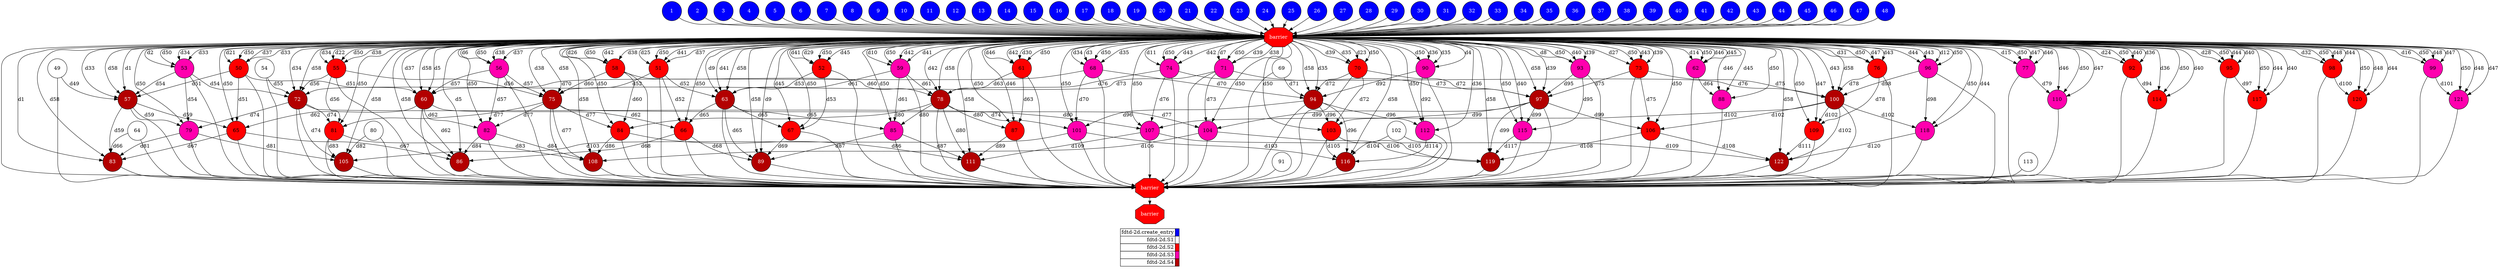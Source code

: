 digraph {
  rankdir=TB;
  labeljust="l";
  subgraph dependence_graph {
    ranksep=0.20;
    node[height=0.75];

1[shape=circle, style=filled fillcolor="#0000ff" fontcolor="#ffffff"];
2[shape=circle, style=filled fillcolor="#0000ff" fontcolor="#ffffff"];
3[shape=circle, style=filled fillcolor="#0000ff" fontcolor="#ffffff"];
4[shape=circle, style=filled fillcolor="#0000ff" fontcolor="#ffffff"];
5[shape=circle, style=filled fillcolor="#0000ff" fontcolor="#ffffff"];
6[shape=circle, style=filled fillcolor="#0000ff" fontcolor="#ffffff"];
7[shape=circle, style=filled fillcolor="#0000ff" fontcolor="#ffffff"];
8[shape=circle, style=filled fillcolor="#0000ff" fontcolor="#ffffff"];
9[shape=circle, style=filled fillcolor="#0000ff" fontcolor="#ffffff"];
10[shape=circle, style=filled fillcolor="#0000ff" fontcolor="#ffffff"];
11[shape=circle, style=filled fillcolor="#0000ff" fontcolor="#ffffff"];
12[shape=circle, style=filled fillcolor="#0000ff" fontcolor="#ffffff"];
13[shape=circle, style=filled fillcolor="#0000ff" fontcolor="#ffffff"];
14[shape=circle, style=filled fillcolor="#0000ff" fontcolor="#ffffff"];
15[shape=circle, style=filled fillcolor="#0000ff" fontcolor="#ffffff"];
16[shape=circle, style=filled fillcolor="#0000ff" fontcolor="#ffffff"];
17[shape=circle, style=filled fillcolor="#0000ff" fontcolor="#ffffff"];
18[shape=circle, style=filled fillcolor="#0000ff" fontcolor="#ffffff"];
19[shape=circle, style=filled fillcolor="#0000ff" fontcolor="#ffffff"];
20[shape=circle, style=filled fillcolor="#0000ff" fontcolor="#ffffff"];
21[shape=circle, style=filled fillcolor="#0000ff" fontcolor="#ffffff"];
22[shape=circle, style=filled fillcolor="#0000ff" fontcolor="#ffffff"];
23[shape=circle, style=filled fillcolor="#0000ff" fontcolor="#ffffff"];
24[shape=circle, style=filled fillcolor="#0000ff" fontcolor="#ffffff"];
25[shape=circle, style=filled fillcolor="#0000ff" fontcolor="#ffffff"];
26[shape=circle, style=filled fillcolor="#0000ff" fontcolor="#ffffff"];
27[shape=circle, style=filled fillcolor="#0000ff" fontcolor="#ffffff"];
28[shape=circle, style=filled fillcolor="#0000ff" fontcolor="#ffffff"];
29[shape=circle, style=filled fillcolor="#0000ff" fontcolor="#ffffff"];
30[shape=circle, style=filled fillcolor="#0000ff" fontcolor="#ffffff"];
31[shape=circle, style=filled fillcolor="#0000ff" fontcolor="#ffffff"];
32[shape=circle, style=filled fillcolor="#0000ff" fontcolor="#ffffff"];
33[shape=circle, style=filled fillcolor="#0000ff" fontcolor="#ffffff"];
34[shape=circle, style=filled fillcolor="#0000ff" fontcolor="#ffffff"];
35[shape=circle, style=filled fillcolor="#0000ff" fontcolor="#ffffff"];
36[shape=circle, style=filled fillcolor="#0000ff" fontcolor="#ffffff"];
37[shape=circle, style=filled fillcolor="#0000ff" fontcolor="#ffffff"];
38[shape=circle, style=filled fillcolor="#0000ff" fontcolor="#ffffff"];
39[shape=circle, style=filled fillcolor="#0000ff" fontcolor="#ffffff"];
40[shape=circle, style=filled fillcolor="#0000ff" fontcolor="#ffffff"];
41[shape=circle, style=filled fillcolor="#0000ff" fontcolor="#ffffff"];
42[shape=circle, style=filled fillcolor="#0000ff" fontcolor="#ffffff"];
43[shape=circle, style=filled fillcolor="#0000ff" fontcolor="#ffffff"];
44[shape=circle, style=filled fillcolor="#0000ff" fontcolor="#ffffff"];
45[shape=circle, style=filled fillcolor="#0000ff" fontcolor="#ffffff"];
46[shape=circle, style=filled fillcolor="#0000ff" fontcolor="#ffffff"];
47[shape=circle, style=filled fillcolor="#0000ff" fontcolor="#ffffff"];
48[shape=circle, style=filled fillcolor="#0000ff" fontcolor="#ffffff"];
Synchro1[label="barrier", shape=octagon, style=filled fillcolor="#ff0000" fontcolor="#FFFFFF"];
12 -> Synchro1;
35 -> Synchro1;
20 -> Synchro1;
3 -> Synchro1;
30 -> Synchro1;
40 -> Synchro1;
48 -> Synchro1;
25 -> Synchro1;
47 -> Synchro1;
29 -> Synchro1;
23 -> Synchro1;
37 -> Synchro1;
42 -> Synchro1;
45 -> Synchro1;
11 -> Synchro1;
18 -> Synchro1;
2 -> Synchro1;
41 -> Synchro1;
14 -> Synchro1;
43 -> Synchro1;
27 -> Synchro1;
21 -> Synchro1;
26 -> Synchro1;
32 -> Synchro1;
39 -> Synchro1;
4 -> Synchro1;
8 -> Synchro1;
1 -> Synchro1;
6 -> Synchro1;
19 -> Synchro1;
33 -> Synchro1;
13 -> Synchro1;
15 -> Synchro1;
7 -> Synchro1;
28 -> Synchro1;
31 -> Synchro1;
9 -> Synchro1;
44 -> Synchro1;
5 -> Synchro1;
34 -> Synchro1;
46 -> Synchro1;
22 -> Synchro1;
36 -> Synchro1;
24 -> Synchro1;
10 -> Synchro1;
16 -> Synchro1;
17 -> Synchro1;
38 -> Synchro1;
49[shape=circle, style=filled fillcolor="#ffffff" fontcolor="#000000"];
50[shape=circle, style=filled fillcolor="#ff0000" fontcolor="#000000"];
Synchro1 -> 50[ label="d21" ];
Synchro1 -> 50[ label="d50" ];
Synchro1 -> 50[ label="d37" ];
Synchro1 -> 50[ label="d33" ];
51[shape=circle, style=filled fillcolor="#ff0000" fontcolor="#000000"];
Synchro1 -> 51[ label="d25" ];
Synchro1 -> 51[ label="d50" ];
Synchro1 -> 51[ label="d41" ];
Synchro1 -> 51[ label="d37" ];
52[shape=circle, style=filled fillcolor="#ff0000" fontcolor="#000000"];
Synchro1 -> 52[ label="d29" ];
Synchro1 -> 52[ label="d50" ];
Synchro1 -> 52[ label="d45" ];
Synchro1 -> 52[ label="d41" ];
53[shape=circle, style=filled fillcolor="#ff00ae" fontcolor="#000000"];
Synchro1 -> 53[ label="d2" ];
Synchro1 -> 53[ label="d50" ];
Synchro1 -> 53[ label="d34" ];
Synchro1 -> 53[ label="d33" ];
54[shape=circle, style=filled fillcolor="#ffffff" fontcolor="#000000"];
55[shape=circle, style=filled fillcolor="#ff0000" fontcolor="#000000"];
Synchro1 -> 55[ label="d22" ];
Synchro1 -> 55[ label="d50" ];
Synchro1 -> 55[ label="d38" ];
Synchro1 -> 55[ label="d34" ];
56[shape=circle, style=filled fillcolor="#ff00ae" fontcolor="#000000"];
Synchro1 -> 56[ label="d6" ];
Synchro1 -> 56[ label="d50" ];
Synchro1 -> 56[ label="d38" ];
Synchro1 -> 56[ label="d37" ];
57[shape=circle, style=filled fillcolor="#b30000" fontcolor="#ffffff"];
Synchro1 -> 57[ label="d33" ];
Synchro1 -> 57[ label="d58" ];
53 -> 57[ label="d54" ];
Synchro1 -> 57[ label="d1" ];
50 -> 57[ label="d51" ];
49 -> 57[ label="d49" ];
58[shape=circle, style=filled fillcolor="#ff0000" fontcolor="#000000"];
Synchro1 -> 58[ label="d26" ];
Synchro1 -> 58[ label="d50" ];
Synchro1 -> 58[ label="d42" ];
Synchro1 -> 58[ label="d38" ];
59[shape=circle, style=filled fillcolor="#ff00ae" fontcolor="#000000"];
Synchro1 -> 59[ label="d10" ];
Synchro1 -> 59[ label="d50" ];
Synchro1 -> 59[ label="d42" ];
Synchro1 -> 59[ label="d41" ];
60[shape=circle, style=filled fillcolor="#b30000" fontcolor="#ffffff"];
Synchro1 -> 60[ label="d37" ];
Synchro1 -> 60[ label="d58" ];
56 -> 60[ label="d57" ];
Synchro1 -> 60[ label="d5" ];
51 -> 60[ label="d52" ];
50 -> 60[ label="d51" ];
61[shape=circle, style=filled fillcolor="#ff0000" fontcolor="#000000"];
Synchro1 -> 61[ label="d30" ];
Synchro1 -> 61[ label="d50" ];
Synchro1 -> 61[ label="d46" ];
Synchro1 -> 61[ label="d42" ];
62[shape=circle, style=filled fillcolor="#ff00ae" fontcolor="#000000"];
Synchro1 -> 62[ label="d14" ];
Synchro1 -> 62[ label="d50" ];
Synchro1 -> 62[ label="d46" ];
Synchro1 -> 62[ label="d45" ];
63[shape=circle, style=filled fillcolor="#b30000" fontcolor="#ffffff"];
Synchro1 -> 63[ label="d41" ];
Synchro1 -> 63[ label="d58" ];
59 -> 63[ label="d61" ];
Synchro1 -> 63[ label="d9" ];
52 -> 63[ label="d53" ];
51 -> 63[ label="d52" ];
64[shape=circle, style=filled fillcolor="#ffffff" fontcolor="#000000"];
65[shape=circle, style=filled fillcolor="#ff0000" fontcolor="#000000"];
50 -> 65[ label="d51" ];
Synchro1 -> 65[ label="d50" ];
60 -> 65[ label="d62" ];
57 -> 65[ label="d59" ];
66[shape=circle, style=filled fillcolor="#ff0000" fontcolor="#000000"];
51 -> 66[ label="d52" ];
Synchro1 -> 66[ label="d50" ];
63 -> 66[ label="d65" ];
60 -> 66[ label="d62" ];
67[shape=circle, style=filled fillcolor="#ff0000" fontcolor="#000000"];
52 -> 67[ label="d53" ];
Synchro1 -> 67[ label="d50" ];
Synchro1 -> 67[ label="d45" ];
63 -> 67[ label="d65" ];
68[shape=circle, style=filled fillcolor="#ff00ae" fontcolor="#000000"];
Synchro1 -> 68[ label="d3" ];
Synchro1 -> 68[ label="d50" ];
Synchro1 -> 68[ label="d35" ];
Synchro1 -> 68[ label="d34" ];
69[shape=circle, style=filled fillcolor="#ffffff" fontcolor="#000000"];
70[shape=circle, style=filled fillcolor="#ff0000" fontcolor="#000000"];
Synchro1 -> 70[ label="d23" ];
Synchro1 -> 70[ label="d50" ];
Synchro1 -> 70[ label="d39" ];
Synchro1 -> 70[ label="d35" ];
71[shape=circle, style=filled fillcolor="#ff00ae" fontcolor="#000000"];
Synchro1 -> 71[ label="d7" ];
Synchro1 -> 71[ label="d50" ];
Synchro1 -> 71[ label="d39" ];
Synchro1 -> 71[ label="d38" ];
72[shape=circle, style=filled fillcolor="#b30000" fontcolor="#ffffff"];
Synchro1 -> 72[ label="d34" ];
Synchro1 -> 72[ label="d58" ];
68 -> 72[ label="d70" ];
53 -> 72[ label="d54" ];
55 -> 72[ label="d56" ];
54 -> 72[ label="d55" ];
73[shape=circle, style=filled fillcolor="#ff0000" fontcolor="#000000"];
Synchro1 -> 73[ label="d27" ];
Synchro1 -> 73[ label="d50" ];
Synchro1 -> 73[ label="d43" ];
Synchro1 -> 73[ label="d39" ];
74[shape=circle, style=filled fillcolor="#ff00ae" fontcolor="#000000"];
Synchro1 -> 74[ label="d11" ];
Synchro1 -> 74[ label="d50" ];
Synchro1 -> 74[ label="d43" ];
Synchro1 -> 74[ label="d42" ];
75[shape=circle, style=filled fillcolor="#b30000" fontcolor="#ffffff"];
Synchro1 -> 75[ label="d38" ];
Synchro1 -> 75[ label="d58" ];
71 -> 75[ label="d73" ];
56 -> 75[ label="d57" ];
58 -> 75[ label="d60" ];
55 -> 75[ label="d56" ];
76[shape=circle, style=filled fillcolor="#ff0000" fontcolor="#000000"];
Synchro1 -> 76[ label="d31" ];
Synchro1 -> 76[ label="d50" ];
Synchro1 -> 76[ label="d47" ];
Synchro1 -> 76[ label="d43" ];
77[shape=circle, style=filled fillcolor="#ff00ae" fontcolor="#000000"];
Synchro1 -> 77[ label="d15" ];
Synchro1 -> 77[ label="d50" ];
Synchro1 -> 77[ label="d47" ];
Synchro1 -> 77[ label="d46" ];
78[shape=circle, style=filled fillcolor="#b30000" fontcolor="#ffffff"];
Synchro1 -> 78[ label="d42" ];
Synchro1 -> 78[ label="d58" ];
74 -> 78[ label="d76" ];
59 -> 78[ label="d61" ];
61 -> 78[ label="d63" ];
58 -> 78[ label="d60" ];
79[shape=circle, style=filled fillcolor="#ff00ae" fontcolor="#000000"];
53 -> 79[ label="d54" ];
Synchro1 -> 79[ label="d50" ];
72 -> 79[ label="d74" ];
57 -> 79[ label="d59" ];
80[shape=circle, style=filled fillcolor="#ffffff" fontcolor="#000000"];
81[shape=circle, style=filled fillcolor="#ff0000" fontcolor="#000000"];
55 -> 81[ label="d56" ];
Synchro1 -> 81[ label="d50" ];
75 -> 81[ label="d77" ];
72 -> 81[ label="d74" ];
82[shape=circle, style=filled fillcolor="#ff00ae" fontcolor="#000000"];
56 -> 82[ label="d57" ];
Synchro1 -> 82[ label="d50" ];
75 -> 82[ label="d77" ];
60 -> 82[ label="d62" ];
83[shape=circle, style=filled fillcolor="#b30000" fontcolor="#ffffff"];
57 -> 83[ label="d59" ];
Synchro1 -> 83[ label="d58" ];
79 -> 83[ label="d81" ];
Synchro1 -> 83[ label="d1" ];
65 -> 83[ label="d67" ];
64 -> 83[ label="d66" ];
84[shape=circle, style=filled fillcolor="#ff0000" fontcolor="#000000"];
58 -> 84[ label="d60" ];
Synchro1 -> 84[ label="d50" ];
78 -> 84[ label="d80" ];
75 -> 84[ label="d77" ];
85[shape=circle, style=filled fillcolor="#ff00ae" fontcolor="#000000"];
59 -> 85[ label="d61" ];
Synchro1 -> 85[ label="d50" ];
78 -> 85[ label="d80" ];
63 -> 85[ label="d65" ];
86[shape=circle, style=filled fillcolor="#b30000" fontcolor="#ffffff"];
60 -> 86[ label="d62" ];
Synchro1 -> 86[ label="d58" ];
82 -> 86[ label="d84" ];
Synchro1 -> 86[ label="d5" ];
66 -> 86[ label="d68" ];
65 -> 86[ label="d67" ];
87[shape=circle, style=filled fillcolor="#ff0000" fontcolor="#000000"];
61 -> 87[ label="d63" ];
Synchro1 -> 87[ label="d50" ];
Synchro1 -> 87[ label="d46" ];
78 -> 87[ label="d80" ];
88[shape=circle, style=filled fillcolor="#ff00ae" fontcolor="#000000"];
62 -> 88[ label="d64" ];
Synchro1 -> 88[ label="d50" ];
Synchro1 -> 88[ label="d46" ];
Synchro1 -> 88[ label="d45" ];
89[shape=circle, style=filled fillcolor="#b30000" fontcolor="#ffffff"];
63 -> 89[ label="d65" ];
Synchro1 -> 89[ label="d58" ];
85 -> 89[ label="d87" ];
Synchro1 -> 89[ label="d9" ];
67 -> 89[ label="d69" ];
66 -> 89[ label="d68" ];
90[shape=circle, style=filled fillcolor="#ff00ae" fontcolor="#000000"];
Synchro1 -> 90[ label="d4" ];
Synchro1 -> 90[ label="d50" ];
Synchro1 -> 90[ label="d36" ];
Synchro1 -> 90[ label="d35" ];
91[shape=circle, style=filled fillcolor="#ffffff" fontcolor="#000000"];
92[shape=circle, style=filled fillcolor="#ff0000" fontcolor="#000000"];
Synchro1 -> 92[ label="d24" ];
Synchro1 -> 92[ label="d50" ];
Synchro1 -> 92[ label="d40" ];
Synchro1 -> 92[ label="d36" ];
93[shape=circle, style=filled fillcolor="#ff00ae" fontcolor="#000000"];
Synchro1 -> 93[ label="d8" ];
Synchro1 -> 93[ label="d50" ];
Synchro1 -> 93[ label="d40" ];
Synchro1 -> 93[ label="d39" ];
94[shape=circle, style=filled fillcolor="#b30000" fontcolor="#ffffff"];
Synchro1 -> 94[ label="d35" ];
Synchro1 -> 94[ label="d58" ];
90 -> 94[ label="d92" ];
68 -> 94[ label="d70" ];
70 -> 94[ label="d72" ];
69 -> 94[ label="d71" ];
95[shape=circle, style=filled fillcolor="#ff0000" fontcolor="#000000"];
Synchro1 -> 95[ label="d28" ];
Synchro1 -> 95[ label="d50" ];
Synchro1 -> 95[ label="d44" ];
Synchro1 -> 95[ label="d40" ];
96[shape=circle, style=filled fillcolor="#ff00ae" fontcolor="#000000"];
Synchro1 -> 96[ label="d12" ];
Synchro1 -> 96[ label="d50" ];
Synchro1 -> 96[ label="d44" ];
Synchro1 -> 96[ label="d43" ];
97[shape=circle, style=filled fillcolor="#b30000" fontcolor="#ffffff"];
Synchro1 -> 97[ label="d39" ];
Synchro1 -> 97[ label="d58" ];
93 -> 97[ label="d95" ];
71 -> 97[ label="d73" ];
73 -> 97[ label="d75" ];
70 -> 97[ label="d72" ];
98[shape=circle, style=filled fillcolor="#ff0000" fontcolor="#000000"];
Synchro1 -> 98[ label="d32" ];
Synchro1 -> 98[ label="d50" ];
Synchro1 -> 98[ label="d48" ];
Synchro1 -> 98[ label="d44" ];
99[shape=circle, style=filled fillcolor="#ff00ae" fontcolor="#000000"];
Synchro1 -> 99[ label="d16" ];
Synchro1 -> 99[ label="d50" ];
Synchro1 -> 99[ label="d48" ];
Synchro1 -> 99[ label="d47" ];
100[shape=circle, style=filled fillcolor="#b30000" fontcolor="#ffffff"];
Synchro1 -> 100[ label="d43" ];
Synchro1 -> 100[ label="d58" ];
96 -> 100[ label="d98" ];
74 -> 100[ label="d76" ];
76 -> 100[ label="d78" ];
73 -> 100[ label="d75" ];
101[shape=circle, style=filled fillcolor="#ff00ae" fontcolor="#000000"];
68 -> 101[ label="d70" ];
Synchro1 -> 101[ label="d50" ];
94 -> 101[ label="d96" ];
72 -> 101[ label="d74" ];
102[shape=circle, style=filled fillcolor="#ffffff" fontcolor="#000000"];
103[shape=circle, style=filled fillcolor="#ff0000" fontcolor="#000000"];
70 -> 103[ label="d72" ];
Synchro1 -> 103[ label="d50" ];
97 -> 103[ label="d99" ];
94 -> 103[ label="d96" ];
104[shape=circle, style=filled fillcolor="#ff00ae" fontcolor="#000000"];
71 -> 104[ label="d73" ];
Synchro1 -> 104[ label="d50" ];
97 -> 104[ label="d99" ];
75 -> 104[ label="d77" ];
105[shape=circle, style=filled fillcolor="#b30000" fontcolor="#ffffff"];
72 -> 105[ label="d74" ];
Synchro1 -> 105[ label="d58" ];
101 -> 105[ label="d103" ];
79 -> 105[ label="d81" ];
81 -> 105[ label="d83" ];
80 -> 105[ label="d82" ];
106[shape=circle, style=filled fillcolor="#ff0000" fontcolor="#000000"];
73 -> 106[ label="d75" ];
Synchro1 -> 106[ label="d50" ];
100 -> 106[ label="d102" ];
97 -> 106[ label="d99" ];
107[shape=circle, style=filled fillcolor="#ff00ae" fontcolor="#000000"];
74 -> 107[ label="d76" ];
Synchro1 -> 107[ label="d50" ];
100 -> 107[ label="d102" ];
78 -> 107[ label="d80" ];
108[shape=circle, style=filled fillcolor="#b30000" fontcolor="#ffffff"];
75 -> 108[ label="d77" ];
Synchro1 -> 108[ label="d58" ];
104 -> 108[ label="d106" ];
82 -> 108[ label="d84" ];
84 -> 108[ label="d86" ];
81 -> 108[ label="d83" ];
109[shape=circle, style=filled fillcolor="#ff0000" fontcolor="#000000"];
76 -> 109[ label="d78" ];
Synchro1 -> 109[ label="d50" ];
Synchro1 -> 109[ label="d47" ];
100 -> 109[ label="d102" ];
110[shape=circle, style=filled fillcolor="#ff00ae" fontcolor="#000000"];
77 -> 110[ label="d79" ];
Synchro1 -> 110[ label="d50" ];
Synchro1 -> 110[ label="d47" ];
Synchro1 -> 110[ label="d46" ];
111[shape=circle, style=filled fillcolor="#b30000" fontcolor="#ffffff"];
78 -> 111[ label="d80" ];
Synchro1 -> 111[ label="d58" ];
107 -> 111[ label="d109" ];
85 -> 111[ label="d87" ];
87 -> 111[ label="d89" ];
84 -> 111[ label="d86" ];
112[shape=circle, style=filled fillcolor="#ff00ae" fontcolor="#000000"];
90 -> 112[ label="d92" ];
Synchro1 -> 112[ label="d50" ];
Synchro1 -> 112[ label="d36" ];
94 -> 112[ label="d96" ];
113[shape=circle, style=filled fillcolor="#ffffff" fontcolor="#000000"];
114[shape=circle, style=filled fillcolor="#ff0000" fontcolor="#000000"];
92 -> 114[ label="d94" ];
Synchro1 -> 114[ label="d50" ];
Synchro1 -> 114[ label="d40" ];
Synchro1 -> 114[ label="d36" ];
115[shape=circle, style=filled fillcolor="#ff00ae" fontcolor="#000000"];
93 -> 115[ label="d95" ];
Synchro1 -> 115[ label="d50" ];
Synchro1 -> 115[ label="d40" ];
97 -> 115[ label="d99" ];
116[shape=circle, style=filled fillcolor="#b30000" fontcolor="#ffffff"];
94 -> 116[ label="d96" ];
Synchro1 -> 116[ label="d58" ];
112 -> 116[ label="d114" ];
101 -> 116[ label="d103" ];
103 -> 116[ label="d105" ];
102 -> 116[ label="d104" ];
117[shape=circle, style=filled fillcolor="#ff0000" fontcolor="#000000"];
95 -> 117[ label="d97" ];
Synchro1 -> 117[ label="d50" ];
Synchro1 -> 117[ label="d44" ];
Synchro1 -> 117[ label="d40" ];
118[shape=circle, style=filled fillcolor="#ff00ae" fontcolor="#000000"];
96 -> 118[ label="d98" ];
Synchro1 -> 118[ label="d50" ];
Synchro1 -> 118[ label="d44" ];
100 -> 118[ label="d102" ];
119[shape=circle, style=filled fillcolor="#b30000" fontcolor="#ffffff"];
97 -> 119[ label="d99" ];
Synchro1 -> 119[ label="d58" ];
115 -> 119[ label="d117" ];
104 -> 119[ label="d106" ];
106 -> 119[ label="d108" ];
103 -> 119[ label="d105" ];
120[shape=circle, style=filled fillcolor="#ff0000" fontcolor="#000000"];
98 -> 120[ label="d100" ];
Synchro1 -> 120[ label="d50" ];
Synchro1 -> 120[ label="d48" ];
Synchro1 -> 120[ label="d44" ];
121[shape=circle, style=filled fillcolor="#ff00ae" fontcolor="#000000"];
99 -> 121[ label="d101" ];
Synchro1 -> 121[ label="d50" ];
Synchro1 -> 121[ label="d48" ];
Synchro1 -> 121[ label="d47" ];
122[shape=circle, style=filled fillcolor="#b30000" fontcolor="#ffffff"];
100 -> 122[ label="d102" ];
Synchro1 -> 122[ label="d58" ];
118 -> 122[ label="d120" ];
107 -> 122[ label="d109" ];
109 -> 122[ label="d111" ];
106 -> 122[ label="d108" ];
Synchro2[label="barrier", shape=octagon, style=filled fillcolor="#ff0000" fontcolor="#FFFFFF"];
Synchro1 -> Synchro2;
61 -> Synchro2;
99 -> Synchro2;
117 -> Synchro2;
111 -> Synchro2;
79 -> Synchro2;
100 -> Synchro2;
80 -> Synchro2;
78 -> Synchro2;
60 -> Synchro2;
59 -> Synchro2;
87 -> Synchro2;
72 -> Synchro2;
116 -> Synchro2;
75 -> Synchro2;
82 -> Synchro2;
66 -> Synchro2;
64 -> Synchro2;
96 -> Synchro2;
51 -> Synchro2;
93 -> Synchro2;
85 -> Synchro2;
92 -> Synchro2;
95 -> Synchro2;
71 -> Synchro2;
107 -> Synchro2;
81 -> Synchro2;
49 -> Synchro2;
67 -> Synchro2;
74 -> Synchro2;
113 -> Synchro2;
70 -> Synchro2;
115 -> Synchro2;
88 -> Synchro2;
97 -> Synchro2;
84 -> Synchro2;
106 -> Synchro2;
104 -> Synchro2;
69 -> Synchro2;
108 -> Synchro2;
77 -> Synchro2;
109 -> Synchro2;
114 -> Synchro2;
73 -> Synchro2;
83 -> Synchro2;
118 -> Synchro2;
121 -> Synchro2;
119 -> Synchro2;
89 -> Synchro2;
94 -> Synchro2;
102 -> Synchro2;
54 -> Synchro2;
58 -> Synchro2;
63 -> Synchro2;
103 -> Synchro2;
52 -> Synchro2;
68 -> Synchro2;
86 -> Synchro2;
110 -> Synchro2;
57 -> Synchro2;
120 -> Synchro2;
56 -> Synchro2;
76 -> Synchro2;
101 -> Synchro2;
65 -> Synchro2;
55 -> Synchro2;
105 -> Synchro2;
122 -> Synchro2;
90 -> Synchro2;
112 -> Synchro2;
98 -> Synchro2;
62 -> Synchro2;
91 -> Synchro2;
53 -> Synchro2;
50 -> Synchro2;
Synchro3[label="barrier", shape=octagon, style=filled fillcolor="#ff0000" fontcolor="#FFFFFF"];
Synchro2 -> Synchro3;  }
  subgraph legend {
    rank=sink;
    node [shape=plaintext, height=0.75];
    ranksep=0.20;
    label = "Legend";
    key [label=<
      <table border="0" cellpadding="2" cellspacing="0" cellborder="1">
<tr>
<td align="right">fdtd-2d.create_entry</td>
<td bgcolor="#0000ff">&nbsp;</td>
</tr>
<tr>
<td align="right">fdtd-2d.S1</td>
<td bgcolor="#ffffff">&nbsp;</td>
</tr>
<tr>
<td align="right">fdtd-2d.S2</td>
<td bgcolor="#ff0000">&nbsp;</td>
</tr>
<tr>
<td align="right">fdtd-2d.S3</td>
<td bgcolor="#ff00ae">&nbsp;</td>
</tr>
<tr>
<td align="right">fdtd-2d.S4</td>
<td bgcolor="#b30000">&nbsp;</td>
</tr>
      </table>
    >]
  }
}
